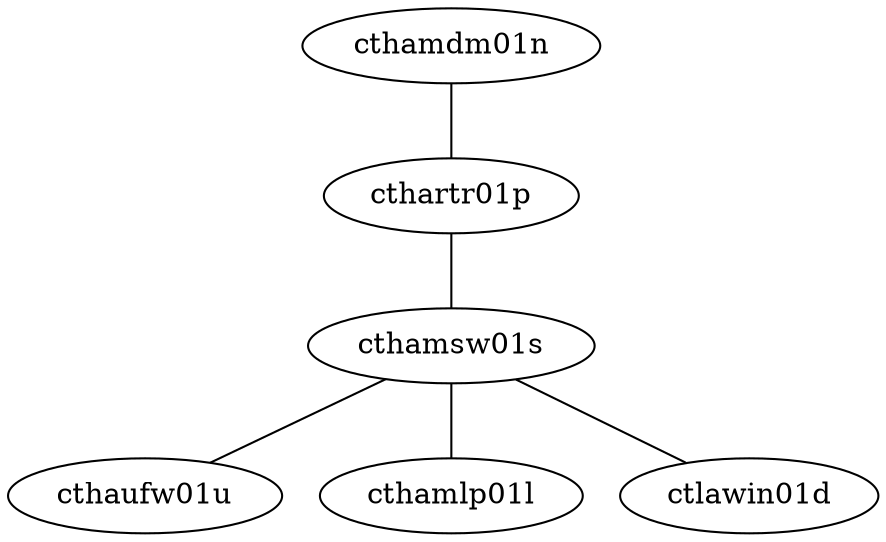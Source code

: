 graph {
    cthamdm01n
    cthartr01p
    cthamsw01s
    cthaufw01u
    cthamlp01l
    ctlawin01d

    cthamdm01n -- cthartr01p
    cthartr01p -- cthamsw01s
    cthamsw01s -- cthaufw01u
    cthamsw01s -- cthamlp01l
    cthamsw01s -- ctlawin01d
}